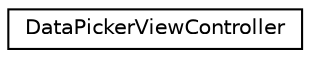 digraph G
{
  edge [fontname="Helvetica",fontsize="10",labelfontname="Helvetica",labelfontsize="10"];
  node [fontname="Helvetica",fontsize="10",shape=record];
  rankdir=LR;
  Node1 [label="DataPickerViewController",height=0.2,width=0.4,color="black", fillcolor="white", style="filled",URL="$interface_data_picker_view_controller.html",tooltip="DataPickerViewController class is responsible for creating and showing date picker."];
}
